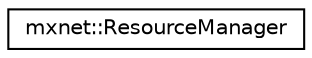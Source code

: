 digraph "Graphical Class Hierarchy"
{
  edge [fontname="Helvetica",fontsize="10",labelfontname="Helvetica",labelfontsize="10"];
  node [fontname="Helvetica",fontsize="10",shape=record];
  rankdir="LR";
  Node1 [label="mxnet::ResourceManager",height=0.2,width=0.4,color="black", fillcolor="white", style="filled",URL="$classmxnet_1_1ResourceManager.html",tooltip="Global resource manager. "];
}
